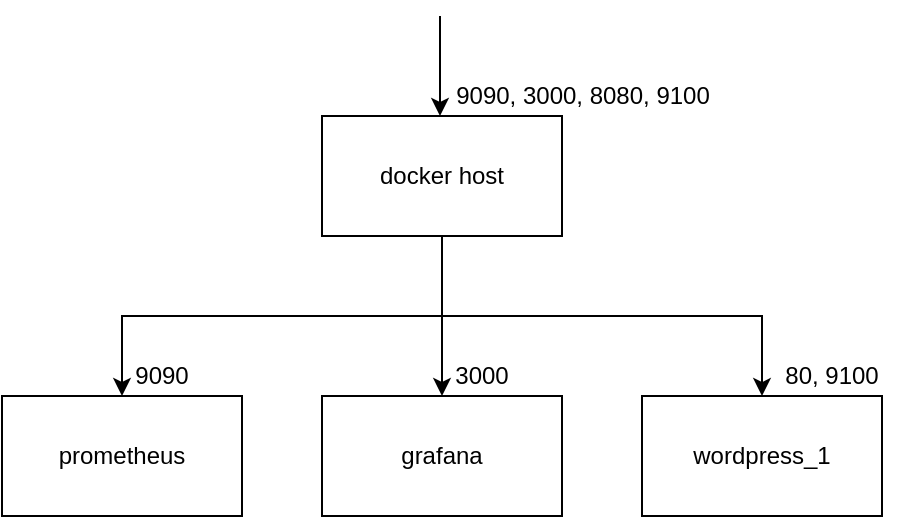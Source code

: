 <mxfile version="14.8.0" type="github">
  <diagram id="qDgWSSQOqP8-Fc7wM_Mz" name="ページ1">
    <mxGraphModel dx="981" dy="548" grid="1" gridSize="10" guides="1" tooltips="1" connect="1" arrows="1" fold="1" page="1" pageScale="1" pageWidth="827" pageHeight="1169" math="0" shadow="0">
      <root>
        <mxCell id="0" />
        <mxCell id="1" parent="0" />
        <mxCell id="eZPMayMjSuH5GK2ANjF6-3" value="" style="edgeStyle=orthogonalEdgeStyle;rounded=0;orthogonalLoop=1;jettySize=auto;html=1;" edge="1" parent="1" source="eZPMayMjSuH5GK2ANjF6-1" target="eZPMayMjSuH5GK2ANjF6-2">
          <mxGeometry relative="1" as="geometry">
            <Array as="points">
              <mxPoint x="260" y="180" />
              <mxPoint x="100" y="180" />
            </Array>
          </mxGeometry>
        </mxCell>
        <mxCell id="eZPMayMjSuH5GK2ANjF6-9" value="" style="edgeStyle=orthogonalEdgeStyle;rounded=0;orthogonalLoop=1;jettySize=auto;html=1;exitX=0.5;exitY=1;exitDx=0;exitDy=0;" edge="1" parent="1" source="eZPMayMjSuH5GK2ANjF6-1" target="eZPMayMjSuH5GK2ANjF6-8">
          <mxGeometry relative="1" as="geometry" />
        </mxCell>
        <mxCell id="eZPMayMjSuH5GK2ANjF6-1" value="docker host" style="rounded=0;whiteSpace=wrap;html=1;" vertex="1" parent="1">
          <mxGeometry x="200" y="80" width="120" height="60" as="geometry" />
        </mxCell>
        <mxCell id="eZPMayMjSuH5GK2ANjF6-2" value="prometheus" style="rounded=0;whiteSpace=wrap;html=1;" vertex="1" parent="1">
          <mxGeometry x="40" y="220" width="120" height="60" as="geometry" />
        </mxCell>
        <mxCell id="eZPMayMjSuH5GK2ANjF6-4" value="grafana" style="rounded=0;whiteSpace=wrap;html=1;" vertex="1" parent="1">
          <mxGeometry x="200" y="220" width="120" height="60" as="geometry" />
        </mxCell>
        <mxCell id="eZPMayMjSuH5GK2ANjF6-6" value="" style="endArrow=classic;html=1;exitX=0.5;exitY=1;exitDx=0;exitDy=0;entryX=0.5;entryY=0;entryDx=0;entryDy=0;" edge="1" parent="1" source="eZPMayMjSuH5GK2ANjF6-1" target="eZPMayMjSuH5GK2ANjF6-4">
          <mxGeometry width="50" height="50" relative="1" as="geometry">
            <mxPoint x="390" y="430" as="sourcePoint" />
            <mxPoint x="440" y="380" as="targetPoint" />
          </mxGeometry>
        </mxCell>
        <mxCell id="eZPMayMjSuH5GK2ANjF6-8" value="wordpress_1" style="rounded=0;whiteSpace=wrap;html=1;" vertex="1" parent="1">
          <mxGeometry x="360" y="220" width="120" height="60" as="geometry" />
        </mxCell>
        <mxCell id="eZPMayMjSuH5GK2ANjF6-10" value="80, 9100" style="text;html=1;strokeColor=none;fillColor=none;align=center;verticalAlign=middle;whiteSpace=wrap;rounded=0;" vertex="1" parent="1">
          <mxGeometry x="420" y="200" width="70" height="20" as="geometry" />
        </mxCell>
        <mxCell id="eZPMayMjSuH5GK2ANjF6-11" value="3000" style="text;html=1;strokeColor=none;fillColor=none;align=center;verticalAlign=middle;whiteSpace=wrap;rounded=0;" vertex="1" parent="1">
          <mxGeometry x="260" y="200" width="40" height="20" as="geometry" />
        </mxCell>
        <mxCell id="eZPMayMjSuH5GK2ANjF6-12" value="9090" style="text;html=1;strokeColor=none;fillColor=none;align=center;verticalAlign=middle;whiteSpace=wrap;rounded=0;" vertex="1" parent="1">
          <mxGeometry x="100" y="200" width="40" height="20" as="geometry" />
        </mxCell>
        <mxCell id="eZPMayMjSuH5GK2ANjF6-13" value="" style="endArrow=classic;html=1;" edge="1" parent="1">
          <mxGeometry width="50" height="50" relative="1" as="geometry">
            <mxPoint x="259" y="30" as="sourcePoint" />
            <mxPoint x="259" y="80" as="targetPoint" />
            <Array as="points">
              <mxPoint x="259" y="50" />
              <mxPoint x="259" y="70" />
            </Array>
          </mxGeometry>
        </mxCell>
        <mxCell id="eZPMayMjSuH5GK2ANjF6-14" value="9090, 3000, 8080, 9100" style="text;html=1;align=center;verticalAlign=middle;resizable=0;points=[];autosize=1;strokeColor=none;" vertex="1" parent="1">
          <mxGeometry x="260" y="60" width="140" height="20" as="geometry" />
        </mxCell>
      </root>
    </mxGraphModel>
  </diagram>
</mxfile>
